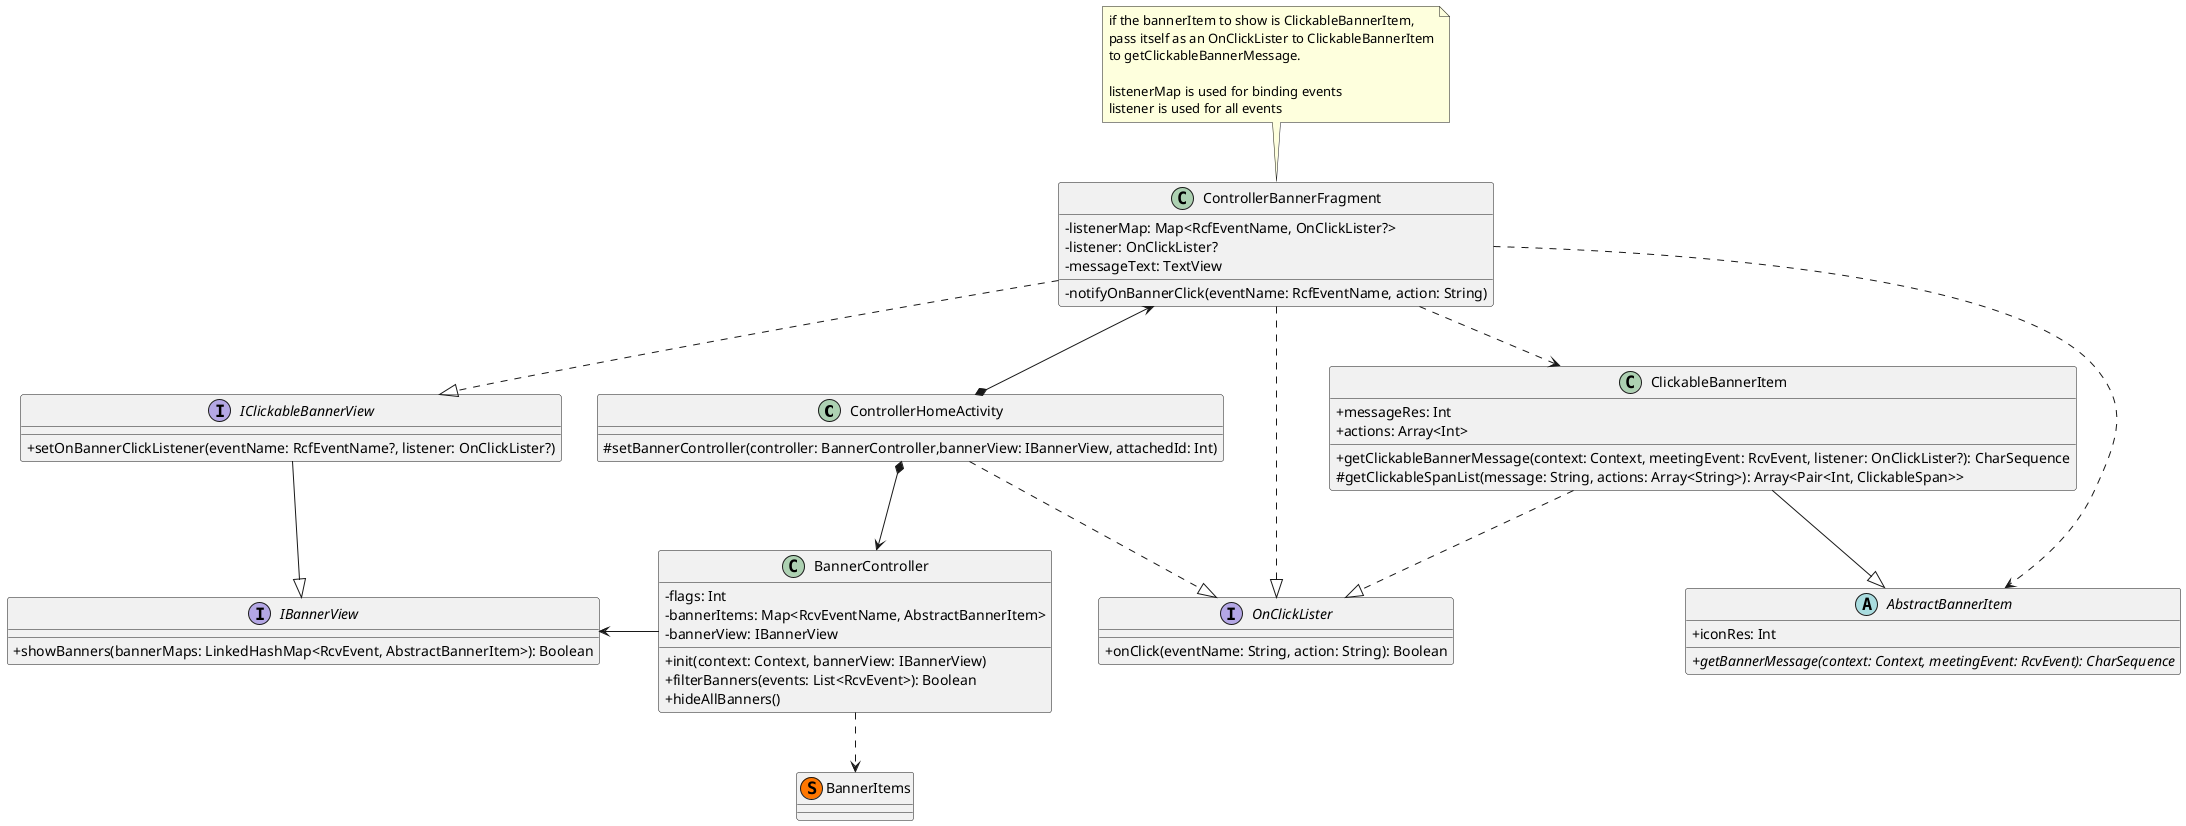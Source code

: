 @startuml
'https://plantuml.com/class-diagram
skinparam classAttributeIconSize 0

ControllerHomeActivity *-down-> BannerController
ControllerHomeActivity *-left-> ControllerBannerFragment
ControllerHomeActivity ..|> OnClickLister

ControllerBannerFragment ..|> IClickableBannerView
ControllerBannerFragment ..|> OnClickLister
ControllerBannerFragment ..> AbstractBannerItem
ControllerBannerFragment ..> ClickableBannerItem

BannerController .down.> BannerItems
BannerController -left-> IBannerView

IClickableBannerView --|> IBannerView
ClickableBannerItem --|> AbstractBannerItem
ClickableBannerItem ..|> OnClickLister

class ControllerHomeActivity {
    # setBannerController(controller: BannerController,bannerView: IBannerView, attachedId: Int)
}

note top of ControllerBannerFragment
    if the bannerItem to show is ClickableBannerItem,
    pass itself as an OnClickLister to ClickableBannerItem
    to getClickableBannerMessage.

    listenerMap is used for binding events
    listener is used for all events
end note
class ControllerBannerFragment {
    - listenerMap: Map<RcfEventName, OnClickLister?>
    - listener: OnClickLister?
    - messageText: TextView
    - notifyOnBannerClick(eventName: RcfEventName, action: String)
}

class BannerController {
    - flags: Int
    - bannerItems: Map<RcvEventName, AbstractBannerItem>
    - bannerView: IBannerView
    + init(context: Context, bannerView: IBannerView)
    + filterBanners(events: List<RcvEvent>): Boolean
    + hideAllBanners()
}

interface IBannerView {
    + showBanners(bannerMaps: LinkedHashMap<RcvEvent, AbstractBannerItem>): Boolean
}

interface IClickableBannerView {
    + setOnBannerClickListener(eventName: RcfEventName?, listener: OnClickLister?)
}

interface OnClickLister {
    + onClick(eventName: String, action: String): Boolean
}

abstract class AbstractBannerItem {
    + iconRes: Int
    + {abstract} getBannerMessage(context: Context, meetingEvent: RcvEvent): CharSequence
}

class ClickableBannerItem {
    + messageRes: Int
    + actions: Array<Int>
    + getClickableBannerMessage(context: Context, meetingEvent: RcvEvent, listener: OnClickLister?): CharSequence
    # getClickableSpanList(message: String, actions: Array<String>): Array<Pair<Int, ClickableSpan>>
}
class BannerItems<< (S, #FF7700) >>
@enduml